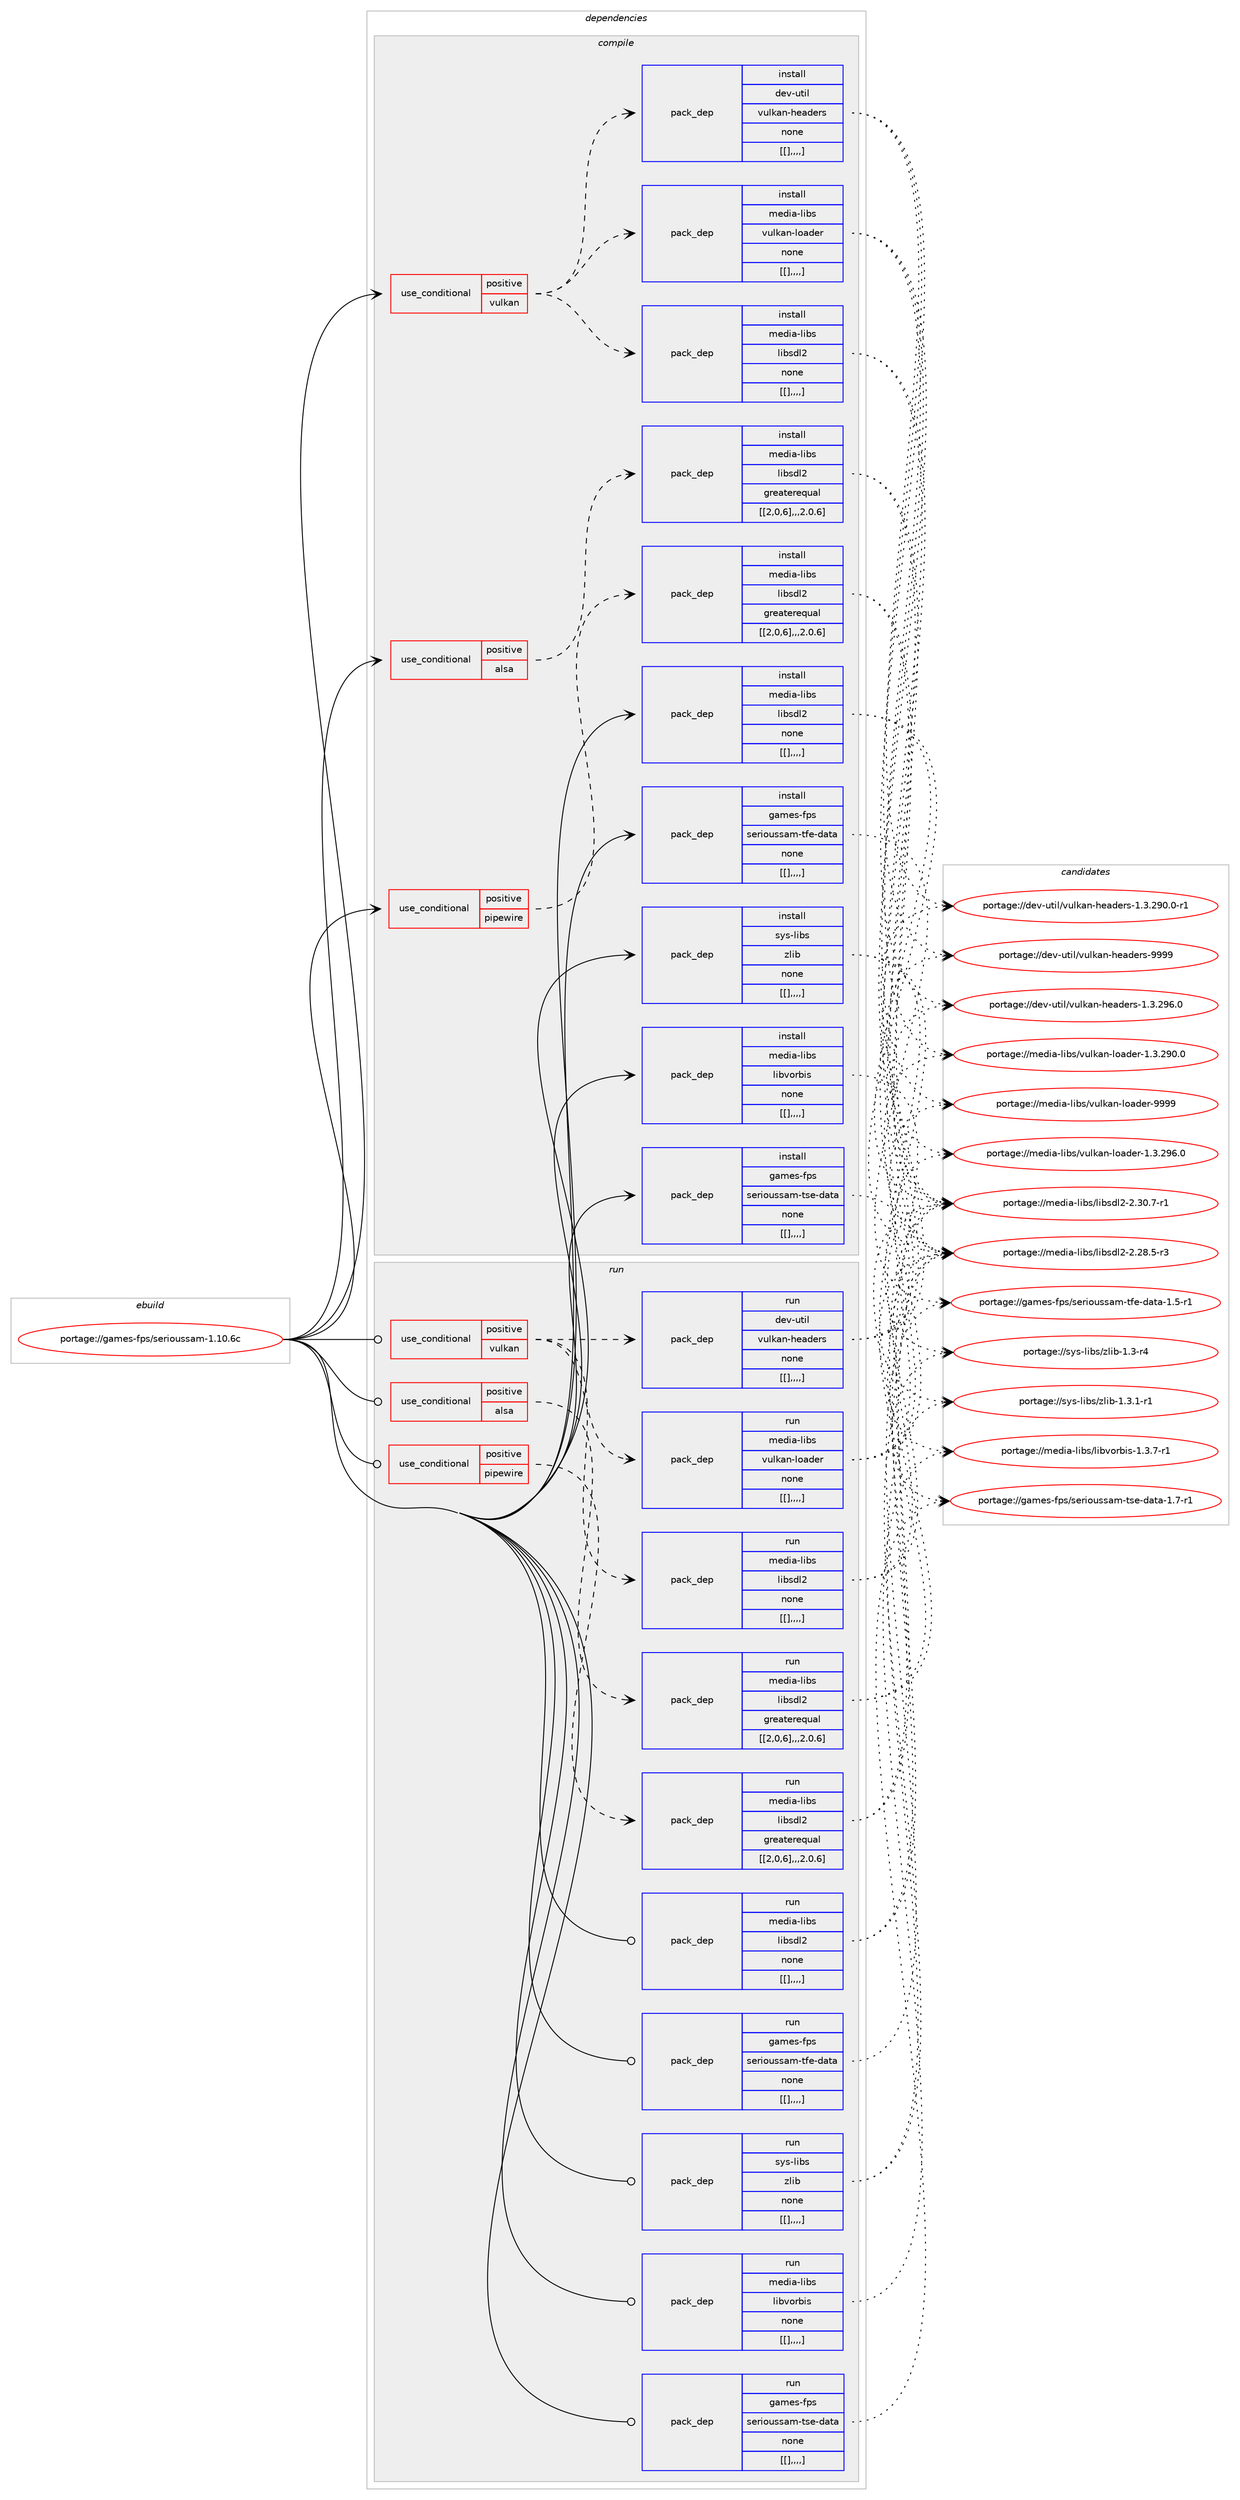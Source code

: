 digraph prolog {

# *************
# Graph options
# *************

newrank=true;
concentrate=true;
compound=true;
graph [rankdir=LR,fontname=Helvetica,fontsize=10,ranksep=1.5];#, ranksep=2.5, nodesep=0.2];
edge  [arrowhead=vee];
node  [fontname=Helvetica,fontsize=10];

# **********
# The ebuild
# **********

subgraph cluster_leftcol {
color=gray;
label=<<i>ebuild</i>>;
id [label="portage://games-fps/serioussam-1.10.6c", color=red, width=4, href="../games-fps/serioussam-1.10.6c.svg"];
}

# ****************
# The dependencies
# ****************

subgraph cluster_midcol {
color=gray;
label=<<i>dependencies</i>>;
subgraph cluster_compile {
fillcolor="#eeeeee";
style=filled;
label=<<i>compile</i>>;
subgraph cond68622 {
dependency241865 [label=<<TABLE BORDER="0" CELLBORDER="1" CELLSPACING="0" CELLPADDING="4"><TR><TD ROWSPAN="3" CELLPADDING="10">use_conditional</TD></TR><TR><TD>positive</TD></TR><TR><TD>alsa</TD></TR></TABLE>>, shape=none, color=red];
subgraph pack171652 {
dependency241867 [label=<<TABLE BORDER="0" CELLBORDER="1" CELLSPACING="0" CELLPADDING="4" WIDTH="220"><TR><TD ROWSPAN="6" CELLPADDING="30">pack_dep</TD></TR><TR><TD WIDTH="110">install</TD></TR><TR><TD>media-libs</TD></TR><TR><TD>libsdl2</TD></TR><TR><TD>greaterequal</TD></TR><TR><TD>[[2,0,6],,,2.0.6]</TD></TR></TABLE>>, shape=none, color=blue];
}
dependency241865:e -> dependency241867:w [weight=20,style="dashed",arrowhead="vee"];
}
id:e -> dependency241865:w [weight=20,style="solid",arrowhead="vee"];
subgraph cond68623 {
dependency241871 [label=<<TABLE BORDER="0" CELLBORDER="1" CELLSPACING="0" CELLPADDING="4"><TR><TD ROWSPAN="3" CELLPADDING="10">use_conditional</TD></TR><TR><TD>positive</TD></TR><TR><TD>pipewire</TD></TR></TABLE>>, shape=none, color=red];
subgraph pack171709 {
dependency241931 [label=<<TABLE BORDER="0" CELLBORDER="1" CELLSPACING="0" CELLPADDING="4" WIDTH="220"><TR><TD ROWSPAN="6" CELLPADDING="30">pack_dep</TD></TR><TR><TD WIDTH="110">install</TD></TR><TR><TD>media-libs</TD></TR><TR><TD>libsdl2</TD></TR><TR><TD>greaterequal</TD></TR><TR><TD>[[2,0,6],,,2.0.6]</TD></TR></TABLE>>, shape=none, color=blue];
}
dependency241871:e -> dependency241931:w [weight=20,style="dashed",arrowhead="vee"];
}
id:e -> dependency241871:w [weight=20,style="solid",arrowhead="vee"];
subgraph cond68635 {
dependency241955 [label=<<TABLE BORDER="0" CELLBORDER="1" CELLSPACING="0" CELLPADDING="4"><TR><TD ROWSPAN="3" CELLPADDING="10">use_conditional</TD></TR><TR><TD>positive</TD></TR><TR><TD>vulkan</TD></TR></TABLE>>, shape=none, color=red];
subgraph pack171745 {
dependency241978 [label=<<TABLE BORDER="0" CELLBORDER="1" CELLSPACING="0" CELLPADDING="4" WIDTH="220"><TR><TD ROWSPAN="6" CELLPADDING="30">pack_dep</TD></TR><TR><TD WIDTH="110">install</TD></TR><TR><TD>dev-util</TD></TR><TR><TD>vulkan-headers</TD></TR><TR><TD>none</TD></TR><TR><TD>[[],,,,]</TD></TR></TABLE>>, shape=none, color=blue];
}
dependency241955:e -> dependency241978:w [weight=20,style="dashed",arrowhead="vee"];
subgraph pack171753 {
dependency242002 [label=<<TABLE BORDER="0" CELLBORDER="1" CELLSPACING="0" CELLPADDING="4" WIDTH="220"><TR><TD ROWSPAN="6" CELLPADDING="30">pack_dep</TD></TR><TR><TD WIDTH="110">install</TD></TR><TR><TD>media-libs</TD></TR><TR><TD>vulkan-loader</TD></TR><TR><TD>none</TD></TR><TR><TD>[[],,,,]</TD></TR></TABLE>>, shape=none, color=blue];
}
dependency241955:e -> dependency242002:w [weight=20,style="dashed",arrowhead="vee"];
subgraph pack171771 {
dependency242008 [label=<<TABLE BORDER="0" CELLBORDER="1" CELLSPACING="0" CELLPADDING="4" WIDTH="220"><TR><TD ROWSPAN="6" CELLPADDING="30">pack_dep</TD></TR><TR><TD WIDTH="110">install</TD></TR><TR><TD>media-libs</TD></TR><TR><TD>libsdl2</TD></TR><TR><TD>none</TD></TR><TR><TD>[[],,,,]</TD></TR></TABLE>>, shape=none, color=blue];
}
dependency241955:e -> dependency242008:w [weight=20,style="dashed",arrowhead="vee"];
}
id:e -> dependency241955:w [weight=20,style="solid",arrowhead="vee"];
subgraph pack171790 {
dependency242025 [label=<<TABLE BORDER="0" CELLBORDER="1" CELLSPACING="0" CELLPADDING="4" WIDTH="220"><TR><TD ROWSPAN="6" CELLPADDING="30">pack_dep</TD></TR><TR><TD WIDTH="110">install</TD></TR><TR><TD>games-fps</TD></TR><TR><TD>serioussam-tfe-data</TD></TR><TR><TD>none</TD></TR><TR><TD>[[],,,,]</TD></TR></TABLE>>, shape=none, color=blue];
}
id:e -> dependency242025:w [weight=20,style="solid",arrowhead="vee"];
subgraph pack171828 {
dependency242091 [label=<<TABLE BORDER="0" CELLBORDER="1" CELLSPACING="0" CELLPADDING="4" WIDTH="220"><TR><TD ROWSPAN="6" CELLPADDING="30">pack_dep</TD></TR><TR><TD WIDTH="110">install</TD></TR><TR><TD>games-fps</TD></TR><TR><TD>serioussam-tse-data</TD></TR><TR><TD>none</TD></TR><TR><TD>[[],,,,]</TD></TR></TABLE>>, shape=none, color=blue];
}
id:e -> dependency242091:w [weight=20,style="solid",arrowhead="vee"];
subgraph pack171902 {
dependency242182 [label=<<TABLE BORDER="0" CELLBORDER="1" CELLSPACING="0" CELLPADDING="4" WIDTH="220"><TR><TD ROWSPAN="6" CELLPADDING="30">pack_dep</TD></TR><TR><TD WIDTH="110">install</TD></TR><TR><TD>media-libs</TD></TR><TR><TD>libsdl2</TD></TR><TR><TD>none</TD></TR><TR><TD>[[],,,,]</TD></TR></TABLE>>, shape=none, color=blue];
}
id:e -> dependency242182:w [weight=20,style="solid",arrowhead="vee"];
subgraph pack171918 {
dependency242229 [label=<<TABLE BORDER="0" CELLBORDER="1" CELLSPACING="0" CELLPADDING="4" WIDTH="220"><TR><TD ROWSPAN="6" CELLPADDING="30">pack_dep</TD></TR><TR><TD WIDTH="110">install</TD></TR><TR><TD>media-libs</TD></TR><TR><TD>libvorbis</TD></TR><TR><TD>none</TD></TR><TR><TD>[[],,,,]</TD></TR></TABLE>>, shape=none, color=blue];
}
id:e -> dependency242229:w [weight=20,style="solid",arrowhead="vee"];
subgraph pack171961 {
dependency242302 [label=<<TABLE BORDER="0" CELLBORDER="1" CELLSPACING="0" CELLPADDING="4" WIDTH="220"><TR><TD ROWSPAN="6" CELLPADDING="30">pack_dep</TD></TR><TR><TD WIDTH="110">install</TD></TR><TR><TD>sys-libs</TD></TR><TR><TD>zlib</TD></TR><TR><TD>none</TD></TR><TR><TD>[[],,,,]</TD></TR></TABLE>>, shape=none, color=blue];
}
id:e -> dependency242302:w [weight=20,style="solid",arrowhead="vee"];
}
subgraph cluster_compileandrun {
fillcolor="#eeeeee";
style=filled;
label=<<i>compile and run</i>>;
}
subgraph cluster_run {
fillcolor="#eeeeee";
style=filled;
label=<<i>run</i>>;
subgraph cond68716 {
dependency242459 [label=<<TABLE BORDER="0" CELLBORDER="1" CELLSPACING="0" CELLPADDING="4"><TR><TD ROWSPAN="3" CELLPADDING="10">use_conditional</TD></TR><TR><TD>positive</TD></TR><TR><TD>alsa</TD></TR></TABLE>>, shape=none, color=red];
subgraph pack172176 {
dependency242551 [label=<<TABLE BORDER="0" CELLBORDER="1" CELLSPACING="0" CELLPADDING="4" WIDTH="220"><TR><TD ROWSPAN="6" CELLPADDING="30">pack_dep</TD></TR><TR><TD WIDTH="110">run</TD></TR><TR><TD>media-libs</TD></TR><TR><TD>libsdl2</TD></TR><TR><TD>greaterequal</TD></TR><TR><TD>[[2,0,6],,,2.0.6]</TD></TR></TABLE>>, shape=none, color=blue];
}
dependency242459:e -> dependency242551:w [weight=20,style="dashed",arrowhead="vee"];
}
id:e -> dependency242459:w [weight=20,style="solid",arrowhead="odot"];
subgraph cond68770 {
dependency242594 [label=<<TABLE BORDER="0" CELLBORDER="1" CELLSPACING="0" CELLPADDING="4"><TR><TD ROWSPAN="3" CELLPADDING="10">use_conditional</TD></TR><TR><TD>positive</TD></TR><TR><TD>pipewire</TD></TR></TABLE>>, shape=none, color=red];
subgraph pack172263 {
dependency242662 [label=<<TABLE BORDER="0" CELLBORDER="1" CELLSPACING="0" CELLPADDING="4" WIDTH="220"><TR><TD ROWSPAN="6" CELLPADDING="30">pack_dep</TD></TR><TR><TD WIDTH="110">run</TD></TR><TR><TD>media-libs</TD></TR><TR><TD>libsdl2</TD></TR><TR><TD>greaterequal</TD></TR><TR><TD>[[2,0,6],,,2.0.6]</TD></TR></TABLE>>, shape=none, color=blue];
}
dependency242594:e -> dependency242662:w [weight=20,style="dashed",arrowhead="vee"];
}
id:e -> dependency242594:w [weight=20,style="solid",arrowhead="odot"];
subgraph cond68808 {
dependency242687 [label=<<TABLE BORDER="0" CELLBORDER="1" CELLSPACING="0" CELLPADDING="4"><TR><TD ROWSPAN="3" CELLPADDING="10">use_conditional</TD></TR><TR><TD>positive</TD></TR><TR><TD>vulkan</TD></TR></TABLE>>, shape=none, color=red];
subgraph pack172284 {
dependency242693 [label=<<TABLE BORDER="0" CELLBORDER="1" CELLSPACING="0" CELLPADDING="4" WIDTH="220"><TR><TD ROWSPAN="6" CELLPADDING="30">pack_dep</TD></TR><TR><TD WIDTH="110">run</TD></TR><TR><TD>dev-util</TD></TR><TR><TD>vulkan-headers</TD></TR><TR><TD>none</TD></TR><TR><TD>[[],,,,]</TD></TR></TABLE>>, shape=none, color=blue];
}
dependency242687:e -> dependency242693:w [weight=20,style="dashed",arrowhead="vee"];
subgraph pack172292 {
dependency242704 [label=<<TABLE BORDER="0" CELLBORDER="1" CELLSPACING="0" CELLPADDING="4" WIDTH="220"><TR><TD ROWSPAN="6" CELLPADDING="30">pack_dep</TD></TR><TR><TD WIDTH="110">run</TD></TR><TR><TD>media-libs</TD></TR><TR><TD>vulkan-loader</TD></TR><TR><TD>none</TD></TR><TR><TD>[[],,,,]</TD></TR></TABLE>>, shape=none, color=blue];
}
dependency242687:e -> dependency242704:w [weight=20,style="dashed",arrowhead="vee"];
subgraph pack172338 {
dependency242869 [label=<<TABLE BORDER="0" CELLBORDER="1" CELLSPACING="0" CELLPADDING="4" WIDTH="220"><TR><TD ROWSPAN="6" CELLPADDING="30">pack_dep</TD></TR><TR><TD WIDTH="110">run</TD></TR><TR><TD>media-libs</TD></TR><TR><TD>libsdl2</TD></TR><TR><TD>none</TD></TR><TR><TD>[[],,,,]</TD></TR></TABLE>>, shape=none, color=blue];
}
dependency242687:e -> dependency242869:w [weight=20,style="dashed",arrowhead="vee"];
}
id:e -> dependency242687:w [weight=20,style="solid",arrowhead="odot"];
subgraph pack172430 {
dependency242901 [label=<<TABLE BORDER="0" CELLBORDER="1" CELLSPACING="0" CELLPADDING="4" WIDTH="220"><TR><TD ROWSPAN="6" CELLPADDING="30">pack_dep</TD></TR><TR><TD WIDTH="110">run</TD></TR><TR><TD>games-fps</TD></TR><TR><TD>serioussam-tfe-data</TD></TR><TR><TD>none</TD></TR><TR><TD>[[],,,,]</TD></TR></TABLE>>, shape=none, color=blue];
}
id:e -> dependency242901:w [weight=20,style="solid",arrowhead="odot"];
subgraph pack172459 {
dependency242935 [label=<<TABLE BORDER="0" CELLBORDER="1" CELLSPACING="0" CELLPADDING="4" WIDTH="220"><TR><TD ROWSPAN="6" CELLPADDING="30">pack_dep</TD></TR><TR><TD WIDTH="110">run</TD></TR><TR><TD>games-fps</TD></TR><TR><TD>serioussam-tse-data</TD></TR><TR><TD>none</TD></TR><TR><TD>[[],,,,]</TD></TR></TABLE>>, shape=none, color=blue];
}
id:e -> dependency242935:w [weight=20,style="solid",arrowhead="odot"];
subgraph pack172466 {
dependency242937 [label=<<TABLE BORDER="0" CELLBORDER="1" CELLSPACING="0" CELLPADDING="4" WIDTH="220"><TR><TD ROWSPAN="6" CELLPADDING="30">pack_dep</TD></TR><TR><TD WIDTH="110">run</TD></TR><TR><TD>media-libs</TD></TR><TR><TD>libsdl2</TD></TR><TR><TD>none</TD></TR><TR><TD>[[],,,,]</TD></TR></TABLE>>, shape=none, color=blue];
}
id:e -> dependency242937:w [weight=20,style="solid",arrowhead="odot"];
subgraph pack172520 {
dependency243013 [label=<<TABLE BORDER="0" CELLBORDER="1" CELLSPACING="0" CELLPADDING="4" WIDTH="220"><TR><TD ROWSPAN="6" CELLPADDING="30">pack_dep</TD></TR><TR><TD WIDTH="110">run</TD></TR><TR><TD>media-libs</TD></TR><TR><TD>libvorbis</TD></TR><TR><TD>none</TD></TR><TR><TD>[[],,,,]</TD></TR></TABLE>>, shape=none, color=blue];
}
id:e -> dependency243013:w [weight=20,style="solid",arrowhead="odot"];
subgraph pack172523 {
dependency243115 [label=<<TABLE BORDER="0" CELLBORDER="1" CELLSPACING="0" CELLPADDING="4" WIDTH="220"><TR><TD ROWSPAN="6" CELLPADDING="30">pack_dep</TD></TR><TR><TD WIDTH="110">run</TD></TR><TR><TD>sys-libs</TD></TR><TR><TD>zlib</TD></TR><TR><TD>none</TD></TR><TR><TD>[[],,,,]</TD></TR></TABLE>>, shape=none, color=blue];
}
id:e -> dependency243115:w [weight=20,style="solid",arrowhead="odot"];
}
}

# **************
# The candidates
# **************

subgraph cluster_choices {
rank=same;
color=gray;
label=<<i>candidates</i>>;

subgraph choice171819 {
color=black;
nodesep=1;
choice109101100105974510810598115471081059811510010850455046514846554511449 [label="portage://media-libs/libsdl2-2.30.7-r1", color=red, width=4,href="../media-libs/libsdl2-2.30.7-r1.svg"];
choice109101100105974510810598115471081059811510010850455046505646534511451 [label="portage://media-libs/libsdl2-2.28.5-r3", color=red, width=4,href="../media-libs/libsdl2-2.28.5-r3.svg"];
dependency241867:e -> choice109101100105974510810598115471081059811510010850455046514846554511449:w [style=dotted,weight="100"];
dependency241867:e -> choice109101100105974510810598115471081059811510010850455046505646534511451:w [style=dotted,weight="100"];
}
subgraph choice171837 {
color=black;
nodesep=1;
choice109101100105974510810598115471081059811510010850455046514846554511449 [label="portage://media-libs/libsdl2-2.30.7-r1", color=red, width=4,href="../media-libs/libsdl2-2.30.7-r1.svg"];
choice109101100105974510810598115471081059811510010850455046505646534511451 [label="portage://media-libs/libsdl2-2.28.5-r3", color=red, width=4,href="../media-libs/libsdl2-2.28.5-r3.svg"];
dependency241931:e -> choice109101100105974510810598115471081059811510010850455046514846554511449:w [style=dotted,weight="100"];
dependency241931:e -> choice109101100105974510810598115471081059811510010850455046505646534511451:w [style=dotted,weight="100"];
}
subgraph choice171842 {
color=black;
nodesep=1;
choice10010111845117116105108471181171081079711045104101971001011141154557575757 [label="portage://dev-util/vulkan-headers-9999", color=red, width=4,href="../dev-util/vulkan-headers-9999.svg"];
choice100101118451171161051084711811710810797110451041019710010111411545494651465057544648 [label="portage://dev-util/vulkan-headers-1.3.296.0", color=red, width=4,href="../dev-util/vulkan-headers-1.3.296.0.svg"];
choice1001011184511711610510847118117108107971104510410197100101114115454946514650574846484511449 [label="portage://dev-util/vulkan-headers-1.3.290.0-r1", color=red, width=4,href="../dev-util/vulkan-headers-1.3.290.0-r1.svg"];
dependency241978:e -> choice10010111845117116105108471181171081079711045104101971001011141154557575757:w [style=dotted,weight="100"];
dependency241978:e -> choice100101118451171161051084711811710810797110451041019710010111411545494651465057544648:w [style=dotted,weight="100"];
dependency241978:e -> choice1001011184511711610510847118117108107971104510410197100101114115454946514650574846484511449:w [style=dotted,weight="100"];
}
subgraph choice171879 {
color=black;
nodesep=1;
choice109101100105974510810598115471181171081079711045108111971001011144557575757 [label="portage://media-libs/vulkan-loader-9999", color=red, width=4,href="../media-libs/vulkan-loader-9999.svg"];
choice1091011001059745108105981154711811710810797110451081119710010111445494651465057544648 [label="portage://media-libs/vulkan-loader-1.3.296.0", color=red, width=4,href="../media-libs/vulkan-loader-1.3.296.0.svg"];
choice1091011001059745108105981154711811710810797110451081119710010111445494651465057484648 [label="portage://media-libs/vulkan-loader-1.3.290.0", color=red, width=4,href="../media-libs/vulkan-loader-1.3.290.0.svg"];
dependency242002:e -> choice109101100105974510810598115471181171081079711045108111971001011144557575757:w [style=dotted,weight="100"];
dependency242002:e -> choice1091011001059745108105981154711811710810797110451081119710010111445494651465057544648:w [style=dotted,weight="100"];
dependency242002:e -> choice1091011001059745108105981154711811710810797110451081119710010111445494651465057484648:w [style=dotted,weight="100"];
}
subgraph choice171885 {
color=black;
nodesep=1;
choice109101100105974510810598115471081059811510010850455046514846554511449 [label="portage://media-libs/libsdl2-2.30.7-r1", color=red, width=4,href="../media-libs/libsdl2-2.30.7-r1.svg"];
choice109101100105974510810598115471081059811510010850455046505646534511451 [label="portage://media-libs/libsdl2-2.28.5-r3", color=red, width=4,href="../media-libs/libsdl2-2.28.5-r3.svg"];
dependency242008:e -> choice109101100105974510810598115471081059811510010850455046514846554511449:w [style=dotted,weight="100"];
dependency242008:e -> choice109101100105974510810598115471081059811510010850455046505646534511451:w [style=dotted,weight="100"];
}
subgraph choice171888 {
color=black;
nodesep=1;
choice1039710910111545102112115471151011141051111171151159710945116102101451009711697454946534511449 [label="portage://games-fps/serioussam-tfe-data-1.5-r1", color=red, width=4,href="../games-fps/serioussam-tfe-data-1.5-r1.svg"];
dependency242025:e -> choice1039710910111545102112115471151011141051111171151159710945116102101451009711697454946534511449:w [style=dotted,weight="100"];
}
subgraph choice171919 {
color=black;
nodesep=1;
choice1039710910111545102112115471151011141051111171151159710945116115101451009711697454946554511449 [label="portage://games-fps/serioussam-tse-data-1.7-r1", color=red, width=4,href="../games-fps/serioussam-tse-data-1.7-r1.svg"];
dependency242091:e -> choice1039710910111545102112115471151011141051111171151159710945116115101451009711697454946554511449:w [style=dotted,weight="100"];
}
subgraph choice171924 {
color=black;
nodesep=1;
choice109101100105974510810598115471081059811510010850455046514846554511449 [label="portage://media-libs/libsdl2-2.30.7-r1", color=red, width=4,href="../media-libs/libsdl2-2.30.7-r1.svg"];
choice109101100105974510810598115471081059811510010850455046505646534511451 [label="portage://media-libs/libsdl2-2.28.5-r3", color=red, width=4,href="../media-libs/libsdl2-2.28.5-r3.svg"];
dependency242182:e -> choice109101100105974510810598115471081059811510010850455046514846554511449:w [style=dotted,weight="100"];
dependency242182:e -> choice109101100105974510810598115471081059811510010850455046505646534511451:w [style=dotted,weight="100"];
}
subgraph choice171927 {
color=black;
nodesep=1;
choice1091011001059745108105981154710810598118111114981051154549465146554511449 [label="portage://media-libs/libvorbis-1.3.7-r1", color=red, width=4,href="../media-libs/libvorbis-1.3.7-r1.svg"];
dependency242229:e -> choice1091011001059745108105981154710810598118111114981051154549465146554511449:w [style=dotted,weight="100"];
}
subgraph choice171932 {
color=black;
nodesep=1;
choice115121115451081059811547122108105984549465146494511449 [label="portage://sys-libs/zlib-1.3.1-r1", color=red, width=4,href="../sys-libs/zlib-1.3.1-r1.svg"];
choice11512111545108105981154712210810598454946514511452 [label="portage://sys-libs/zlib-1.3-r4", color=red, width=4,href="../sys-libs/zlib-1.3-r4.svg"];
dependency242302:e -> choice115121115451081059811547122108105984549465146494511449:w [style=dotted,weight="100"];
dependency242302:e -> choice11512111545108105981154712210810598454946514511452:w [style=dotted,weight="100"];
}
subgraph choice171939 {
color=black;
nodesep=1;
choice109101100105974510810598115471081059811510010850455046514846554511449 [label="portage://media-libs/libsdl2-2.30.7-r1", color=red, width=4,href="../media-libs/libsdl2-2.30.7-r1.svg"];
choice109101100105974510810598115471081059811510010850455046505646534511451 [label="portage://media-libs/libsdl2-2.28.5-r3", color=red, width=4,href="../media-libs/libsdl2-2.28.5-r3.svg"];
dependency242551:e -> choice109101100105974510810598115471081059811510010850455046514846554511449:w [style=dotted,weight="100"];
dependency242551:e -> choice109101100105974510810598115471081059811510010850455046505646534511451:w [style=dotted,weight="100"];
}
subgraph choice171987 {
color=black;
nodesep=1;
choice109101100105974510810598115471081059811510010850455046514846554511449 [label="portage://media-libs/libsdl2-2.30.7-r1", color=red, width=4,href="../media-libs/libsdl2-2.30.7-r1.svg"];
choice109101100105974510810598115471081059811510010850455046505646534511451 [label="portage://media-libs/libsdl2-2.28.5-r3", color=red, width=4,href="../media-libs/libsdl2-2.28.5-r3.svg"];
dependency242662:e -> choice109101100105974510810598115471081059811510010850455046514846554511449:w [style=dotted,weight="100"];
dependency242662:e -> choice109101100105974510810598115471081059811510010850455046505646534511451:w [style=dotted,weight="100"];
}
subgraph choice171993 {
color=black;
nodesep=1;
choice10010111845117116105108471181171081079711045104101971001011141154557575757 [label="portage://dev-util/vulkan-headers-9999", color=red, width=4,href="../dev-util/vulkan-headers-9999.svg"];
choice100101118451171161051084711811710810797110451041019710010111411545494651465057544648 [label="portage://dev-util/vulkan-headers-1.3.296.0", color=red, width=4,href="../dev-util/vulkan-headers-1.3.296.0.svg"];
choice1001011184511711610510847118117108107971104510410197100101114115454946514650574846484511449 [label="portage://dev-util/vulkan-headers-1.3.290.0-r1", color=red, width=4,href="../dev-util/vulkan-headers-1.3.290.0-r1.svg"];
dependency242693:e -> choice10010111845117116105108471181171081079711045104101971001011141154557575757:w [style=dotted,weight="100"];
dependency242693:e -> choice100101118451171161051084711811710810797110451041019710010111411545494651465057544648:w [style=dotted,weight="100"];
dependency242693:e -> choice1001011184511711610510847118117108107971104510410197100101114115454946514650574846484511449:w [style=dotted,weight="100"];
}
subgraph choice171999 {
color=black;
nodesep=1;
choice109101100105974510810598115471181171081079711045108111971001011144557575757 [label="portage://media-libs/vulkan-loader-9999", color=red, width=4,href="../media-libs/vulkan-loader-9999.svg"];
choice1091011001059745108105981154711811710810797110451081119710010111445494651465057544648 [label="portage://media-libs/vulkan-loader-1.3.296.0", color=red, width=4,href="../media-libs/vulkan-loader-1.3.296.0.svg"];
choice1091011001059745108105981154711811710810797110451081119710010111445494651465057484648 [label="portage://media-libs/vulkan-loader-1.3.290.0", color=red, width=4,href="../media-libs/vulkan-loader-1.3.290.0.svg"];
dependency242704:e -> choice109101100105974510810598115471181171081079711045108111971001011144557575757:w [style=dotted,weight="100"];
dependency242704:e -> choice1091011001059745108105981154711811710810797110451081119710010111445494651465057544648:w [style=dotted,weight="100"];
dependency242704:e -> choice1091011001059745108105981154711811710810797110451081119710010111445494651465057484648:w [style=dotted,weight="100"];
}
subgraph choice172006 {
color=black;
nodesep=1;
choice109101100105974510810598115471081059811510010850455046514846554511449 [label="portage://media-libs/libsdl2-2.30.7-r1", color=red, width=4,href="../media-libs/libsdl2-2.30.7-r1.svg"];
choice109101100105974510810598115471081059811510010850455046505646534511451 [label="portage://media-libs/libsdl2-2.28.5-r3", color=red, width=4,href="../media-libs/libsdl2-2.28.5-r3.svg"];
dependency242869:e -> choice109101100105974510810598115471081059811510010850455046514846554511449:w [style=dotted,weight="100"];
dependency242869:e -> choice109101100105974510810598115471081059811510010850455046505646534511451:w [style=dotted,weight="100"];
}
subgraph choice172011 {
color=black;
nodesep=1;
choice1039710910111545102112115471151011141051111171151159710945116102101451009711697454946534511449 [label="portage://games-fps/serioussam-tfe-data-1.5-r1", color=red, width=4,href="../games-fps/serioussam-tfe-data-1.5-r1.svg"];
dependency242901:e -> choice1039710910111545102112115471151011141051111171151159710945116102101451009711697454946534511449:w [style=dotted,weight="100"];
}
subgraph choice172016 {
color=black;
nodesep=1;
choice1039710910111545102112115471151011141051111171151159710945116115101451009711697454946554511449 [label="portage://games-fps/serioussam-tse-data-1.7-r1", color=red, width=4,href="../games-fps/serioussam-tse-data-1.7-r1.svg"];
dependency242935:e -> choice1039710910111545102112115471151011141051111171151159710945116115101451009711697454946554511449:w [style=dotted,weight="100"];
}
subgraph choice172057 {
color=black;
nodesep=1;
choice109101100105974510810598115471081059811510010850455046514846554511449 [label="portage://media-libs/libsdl2-2.30.7-r1", color=red, width=4,href="../media-libs/libsdl2-2.30.7-r1.svg"];
choice109101100105974510810598115471081059811510010850455046505646534511451 [label="portage://media-libs/libsdl2-2.28.5-r3", color=red, width=4,href="../media-libs/libsdl2-2.28.5-r3.svg"];
dependency242937:e -> choice109101100105974510810598115471081059811510010850455046514846554511449:w [style=dotted,weight="100"];
dependency242937:e -> choice109101100105974510810598115471081059811510010850455046505646534511451:w [style=dotted,weight="100"];
}
subgraph choice172066 {
color=black;
nodesep=1;
choice1091011001059745108105981154710810598118111114981051154549465146554511449 [label="portage://media-libs/libvorbis-1.3.7-r1", color=red, width=4,href="../media-libs/libvorbis-1.3.7-r1.svg"];
dependency243013:e -> choice1091011001059745108105981154710810598118111114981051154549465146554511449:w [style=dotted,weight="100"];
}
subgraph choice172070 {
color=black;
nodesep=1;
choice115121115451081059811547122108105984549465146494511449 [label="portage://sys-libs/zlib-1.3.1-r1", color=red, width=4,href="../sys-libs/zlib-1.3.1-r1.svg"];
choice11512111545108105981154712210810598454946514511452 [label="portage://sys-libs/zlib-1.3-r4", color=red, width=4,href="../sys-libs/zlib-1.3-r4.svg"];
dependency243115:e -> choice115121115451081059811547122108105984549465146494511449:w [style=dotted,weight="100"];
dependency243115:e -> choice11512111545108105981154712210810598454946514511452:w [style=dotted,weight="100"];
}
}

}
